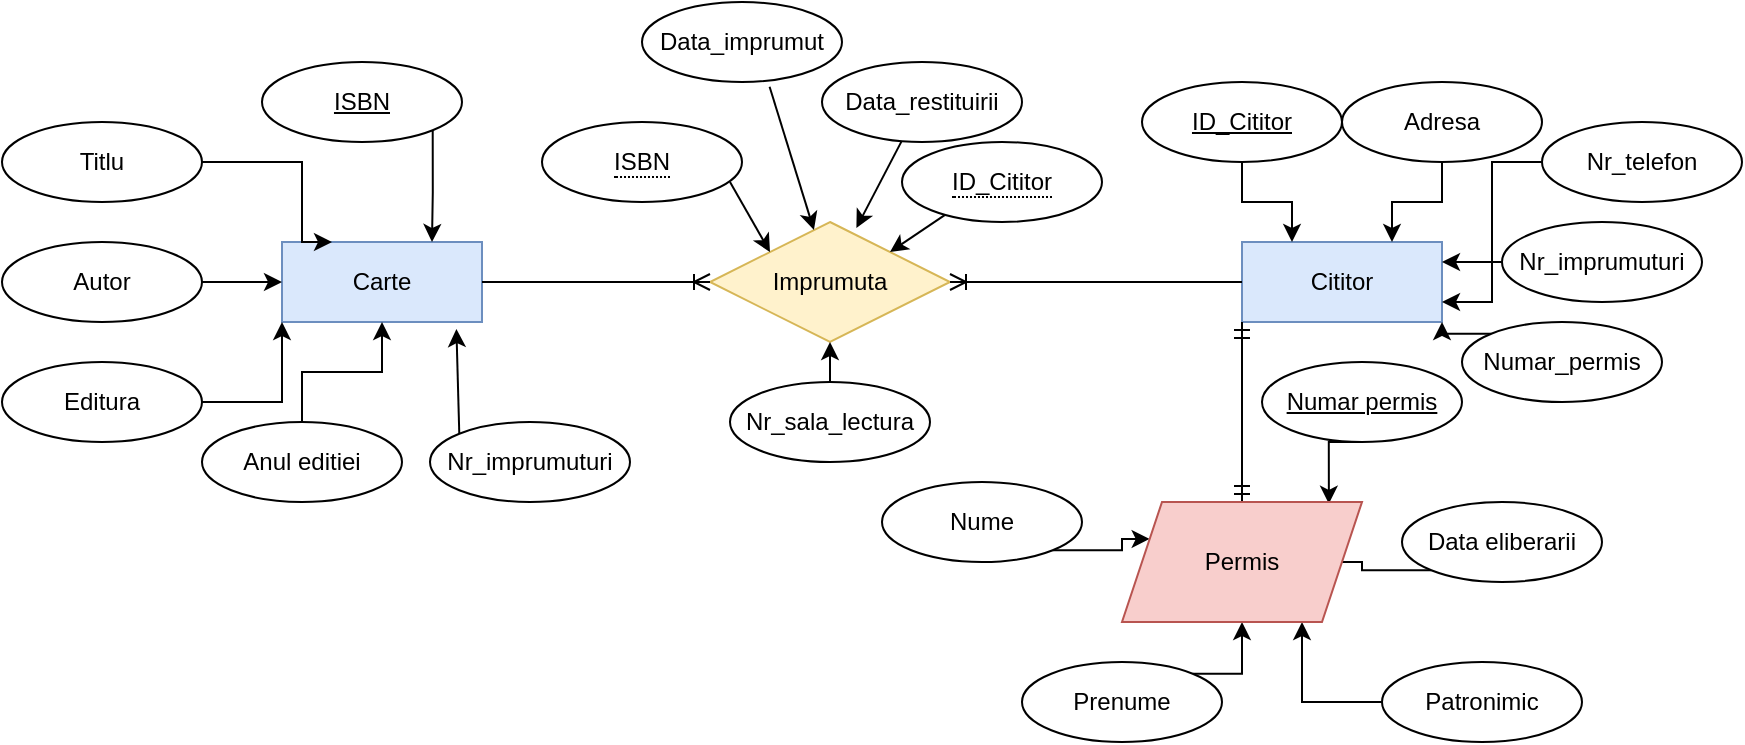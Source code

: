 <mxfile version="14.5.7" type="device"><diagram id="GzVoudzLTFGUCor3DVBX" name="Page-1"><mxGraphModel dx="1221" dy="701" grid="1" gridSize="10" guides="1" tooltips="1" connect="1" arrows="1" fold="1" page="1" pageScale="1" pageWidth="827" pageHeight="1169" math="0" shadow="0"><root><mxCell id="0"/><mxCell id="1" parent="0"/><mxCell id="1ZgwUVBIteg7ktjn-Hnc-1" value="Cititor" style="whiteSpace=wrap;html=1;align=center;fillColor=#dae8fc;strokeColor=#6c8ebf;" parent="1" vertex="1"><mxGeometry x="620" y="120" width="100" height="40" as="geometry"/></mxCell><mxCell id="1ZgwUVBIteg7ktjn-Hnc-2" value="Carte" style="whiteSpace=wrap;html=1;align=center;fillColor=#dae8fc;strokeColor=#6c8ebf;" parent="1" vertex="1"><mxGeometry x="140" y="120" width="100" height="40" as="geometry"/></mxCell><mxCell id="1ZgwUVBIteg7ktjn-Hnc-3" value="Imprumuta" style="shape=rhombus;perimeter=rhombusPerimeter;whiteSpace=wrap;html=1;align=center;fillColor=#fff2cc;strokeColor=#d6b656;" parent="1" vertex="1"><mxGeometry x="354" y="110" width="120" height="60" as="geometry"/></mxCell><mxCell id="1ZgwUVBIteg7ktjn-Hnc-9" style="edgeStyle=orthogonalEdgeStyle;rounded=0;orthogonalLoop=1;jettySize=auto;html=1;exitX=1;exitY=1;exitDx=0;exitDy=0;entryX=0.75;entryY=0;entryDx=0;entryDy=0;" parent="1" source="1ZgwUVBIteg7ktjn-Hnc-4" target="1ZgwUVBIteg7ktjn-Hnc-2" edge="1"><mxGeometry relative="1" as="geometry"/></mxCell><mxCell id="1ZgwUVBIteg7ktjn-Hnc-4" value="ISBN" style="ellipse;whiteSpace=wrap;html=1;align=center;fontStyle=4;" parent="1" vertex="1"><mxGeometry x="130" y="30" width="100" height="40" as="geometry"/></mxCell><mxCell id="1ZgwUVBIteg7ktjn-Hnc-10" style="edgeStyle=orthogonalEdgeStyle;rounded=0;orthogonalLoop=1;jettySize=auto;html=1;entryX=0.25;entryY=0;entryDx=0;entryDy=0;" parent="1" source="1ZgwUVBIteg7ktjn-Hnc-5" target="1ZgwUVBIteg7ktjn-Hnc-2" edge="1"><mxGeometry relative="1" as="geometry"><Array as="points"><mxPoint x="150" y="80"/><mxPoint x="150" y="120"/></Array></mxGeometry></mxCell><mxCell id="1ZgwUVBIteg7ktjn-Hnc-5" value="Titlu" style="ellipse;whiteSpace=wrap;html=1;align=center;" parent="1" vertex="1"><mxGeometry y="60" width="100" height="40" as="geometry"/></mxCell><mxCell id="1ZgwUVBIteg7ktjn-Hnc-12" style="edgeStyle=orthogonalEdgeStyle;rounded=0;orthogonalLoop=1;jettySize=auto;html=1;entryX=0;entryY=0.5;entryDx=0;entryDy=0;" parent="1" source="1ZgwUVBIteg7ktjn-Hnc-6" target="1ZgwUVBIteg7ktjn-Hnc-2" edge="1"><mxGeometry relative="1" as="geometry"/></mxCell><mxCell id="1ZgwUVBIteg7ktjn-Hnc-6" value="Autor" style="ellipse;whiteSpace=wrap;html=1;align=center;" parent="1" vertex="1"><mxGeometry y="120" width="100" height="40" as="geometry"/></mxCell><mxCell id="1ZgwUVBIteg7ktjn-Hnc-13" style="edgeStyle=orthogonalEdgeStyle;rounded=0;orthogonalLoop=1;jettySize=auto;html=1;entryX=0;entryY=1;entryDx=0;entryDy=0;" parent="1" source="1ZgwUVBIteg7ktjn-Hnc-7" target="1ZgwUVBIteg7ktjn-Hnc-2" edge="1"><mxGeometry relative="1" as="geometry"/></mxCell><mxCell id="1ZgwUVBIteg7ktjn-Hnc-7" value="Editura" style="ellipse;whiteSpace=wrap;html=1;align=center;" parent="1" vertex="1"><mxGeometry y="180" width="100" height="40" as="geometry"/></mxCell><mxCell id="1ZgwUVBIteg7ktjn-Hnc-14" style="edgeStyle=orthogonalEdgeStyle;rounded=0;orthogonalLoop=1;jettySize=auto;html=1;" parent="1" source="1ZgwUVBIteg7ktjn-Hnc-8" target="1ZgwUVBIteg7ktjn-Hnc-2" edge="1"><mxGeometry relative="1" as="geometry"/></mxCell><mxCell id="1ZgwUVBIteg7ktjn-Hnc-8" value="Anul editiei" style="ellipse;whiteSpace=wrap;html=1;align=center;" parent="1" vertex="1"><mxGeometry x="100" y="210" width="100" height="40" as="geometry"/></mxCell><mxCell id="vfPSh-VlH9KwtZyqvCOi-4" style="edgeStyle=orthogonalEdgeStyle;rounded=0;orthogonalLoop=1;jettySize=auto;html=1;exitX=1;exitY=1;exitDx=0;exitDy=0;entryX=0;entryY=0.25;entryDx=0;entryDy=0;" parent="1" source="1ZgwUVBIteg7ktjn-Hnc-16" target="vfPSh-VlH9KwtZyqvCOi-1" edge="1"><mxGeometry relative="1" as="geometry"/></mxCell><mxCell id="1ZgwUVBIteg7ktjn-Hnc-16" value="Nume" style="ellipse;whiteSpace=wrap;html=1;align=center;" parent="1" vertex="1"><mxGeometry x="440" y="240" width="100" height="40" as="geometry"/></mxCell><mxCell id="vfPSh-VlH9KwtZyqvCOi-3" style="edgeStyle=orthogonalEdgeStyle;rounded=0;orthogonalLoop=1;jettySize=auto;html=1;exitX=0.5;exitY=1;exitDx=0;exitDy=0;entryX=0.862;entryY=0.015;entryDx=0;entryDy=0;entryPerimeter=0;" parent="1" source="1ZgwUVBIteg7ktjn-Hnc-17" target="vfPSh-VlH9KwtZyqvCOi-1" edge="1"><mxGeometry relative="1" as="geometry"/></mxCell><mxCell id="1ZgwUVBIteg7ktjn-Hnc-17" value="Numar permis" style="ellipse;whiteSpace=wrap;html=1;align=center;fontStyle=4;" parent="1" vertex="1"><mxGeometry x="630" y="180" width="100" height="40" as="geometry"/></mxCell><mxCell id="vfPSh-VlH9KwtZyqvCOi-5" style="edgeStyle=orthogonalEdgeStyle;rounded=0;orthogonalLoop=1;jettySize=auto;html=1;exitX=0;exitY=1;exitDx=0;exitDy=0;" parent="1" source="1ZgwUVBIteg7ktjn-Hnc-18" target="vfPSh-VlH9KwtZyqvCOi-1" edge="1"><mxGeometry relative="1" as="geometry"/></mxCell><mxCell id="1ZgwUVBIteg7ktjn-Hnc-18" value="Data eliberarii" style="ellipse;whiteSpace=wrap;html=1;align=center;" parent="1" vertex="1"><mxGeometry x="700" y="250" width="100" height="40" as="geometry"/></mxCell><mxCell id="1ZgwUVBIteg7ktjn-Hnc-31" style="edgeStyle=orthogonalEdgeStyle;rounded=0;orthogonalLoop=1;jettySize=auto;html=1;entryX=0.25;entryY=0;entryDx=0;entryDy=0;" parent="1" source="1ZgwUVBIteg7ktjn-Hnc-19" target="1ZgwUVBIteg7ktjn-Hnc-1" edge="1"><mxGeometry relative="1" as="geometry"/></mxCell><mxCell id="1ZgwUVBIteg7ktjn-Hnc-19" value="ID_Cititor" style="ellipse;whiteSpace=wrap;html=1;align=center;fontStyle=4;" parent="1" vertex="1"><mxGeometry x="570" y="40" width="100" height="40" as="geometry"/></mxCell><mxCell id="1ZgwUVBIteg7ktjn-Hnc-30" style="edgeStyle=orthogonalEdgeStyle;rounded=0;orthogonalLoop=1;jettySize=auto;html=1;exitX=0.5;exitY=1;exitDx=0;exitDy=0;entryX=0.75;entryY=0;entryDx=0;entryDy=0;" parent="1" source="1ZgwUVBIteg7ktjn-Hnc-20" target="1ZgwUVBIteg7ktjn-Hnc-1" edge="1"><mxGeometry relative="1" as="geometry"/></mxCell><mxCell id="1ZgwUVBIteg7ktjn-Hnc-20" value="Adresa" style="ellipse;whiteSpace=wrap;html=1;align=center;" parent="1" vertex="1"><mxGeometry x="670" y="40" width="100" height="40" as="geometry"/></mxCell><mxCell id="8jtLAFoBBL8_v6bGEJvE-3" style="edgeStyle=orthogonalEdgeStyle;rounded=0;orthogonalLoop=1;jettySize=auto;html=1;exitX=0;exitY=0.5;exitDx=0;exitDy=0;entryX=1;entryY=0.75;entryDx=0;entryDy=0;" edge="1" parent="1" source="1ZgwUVBIteg7ktjn-Hnc-21" target="1ZgwUVBIteg7ktjn-Hnc-1"><mxGeometry relative="1" as="geometry"/></mxCell><mxCell id="1ZgwUVBIteg7ktjn-Hnc-21" value="Nr_telefon" style="ellipse;whiteSpace=wrap;html=1;align=center;" parent="1" vertex="1"><mxGeometry x="770" y="60" width="100" height="40" as="geometry"/></mxCell><mxCell id="vfPSh-VlH9KwtZyqvCOi-6" style="edgeStyle=orthogonalEdgeStyle;rounded=0;orthogonalLoop=1;jettySize=auto;html=1;exitX=0;exitY=0.5;exitDx=0;exitDy=0;entryX=0.75;entryY=1;entryDx=0;entryDy=0;" parent="1" source="1ZgwUVBIteg7ktjn-Hnc-26" target="vfPSh-VlH9KwtZyqvCOi-1" edge="1"><mxGeometry relative="1" as="geometry"/></mxCell><mxCell id="1ZgwUVBIteg7ktjn-Hnc-26" value="Patronimic" style="ellipse;whiteSpace=wrap;html=1;align=center;" parent="1" vertex="1"><mxGeometry x="690" y="330" width="100" height="40" as="geometry"/></mxCell><mxCell id="vfPSh-VlH9KwtZyqvCOi-7" style="edgeStyle=orthogonalEdgeStyle;rounded=0;orthogonalLoop=1;jettySize=auto;html=1;exitX=1;exitY=0;exitDx=0;exitDy=0;entryX=0.5;entryY=1;entryDx=0;entryDy=0;" parent="1" source="1ZgwUVBIteg7ktjn-Hnc-27" target="vfPSh-VlH9KwtZyqvCOi-1" edge="1"><mxGeometry relative="1" as="geometry"/></mxCell><mxCell id="1ZgwUVBIteg7ktjn-Hnc-27" value="Prenume" style="ellipse;whiteSpace=wrap;html=1;align=center;" parent="1" vertex="1"><mxGeometry x="510" y="330" width="100" height="40" as="geometry"/></mxCell><mxCell id="1ZgwUVBIteg7ktjn-Hnc-41" style="edgeStyle=none;rounded=0;orthogonalLoop=1;jettySize=auto;html=1;exitX=0.638;exitY=1.059;exitDx=0;exitDy=0;exitPerimeter=0;" parent="1" source="1ZgwUVBIteg7ktjn-Hnc-32" target="1ZgwUVBIteg7ktjn-Hnc-3" edge="1"><mxGeometry relative="1" as="geometry"><mxPoint x="370" y="50" as="sourcePoint"/></mxGeometry></mxCell><mxCell id="1ZgwUVBIteg7ktjn-Hnc-32" value="Data_imprumut" style="ellipse;whiteSpace=wrap;html=1;align=center;" parent="1" vertex="1"><mxGeometry x="320" width="100" height="40" as="geometry"/></mxCell><mxCell id="1ZgwUVBIteg7ktjn-Hnc-40" style="edgeStyle=none;rounded=0;orthogonalLoop=1;jettySize=auto;html=1;exitX=1;exitY=0.5;exitDx=0;exitDy=0;entryX=0;entryY=0;entryDx=0;entryDy=0;" parent="1" target="1ZgwUVBIteg7ktjn-Hnc-3" edge="1"><mxGeometry relative="1" as="geometry"><mxPoint x="364" y="90" as="sourcePoint"/></mxGeometry></mxCell><mxCell id="1ZgwUVBIteg7ktjn-Hnc-35" style="edgeStyle=orthogonalEdgeStyle;rounded=0;orthogonalLoop=1;jettySize=auto;html=1;exitX=0.5;exitY=1;exitDx=0;exitDy=0;" parent="1" source="1ZgwUVBIteg7ktjn-Hnc-20" target="1ZgwUVBIteg7ktjn-Hnc-20" edge="1"><mxGeometry relative="1" as="geometry"/></mxCell><mxCell id="1ZgwUVBIteg7ktjn-Hnc-42" style="edgeStyle=none;rounded=0;orthogonalLoop=1;jettySize=auto;html=1;exitX=0;exitY=1;exitDx=0;exitDy=0;entryX=1;entryY=0;entryDx=0;entryDy=0;" parent="1" target="1ZgwUVBIteg7ktjn-Hnc-3" edge="1"><mxGeometry relative="1" as="geometry"><mxPoint x="474.854" y="104.226" as="sourcePoint"/></mxGeometry></mxCell><mxCell id="8jtLAFoBBL8_v6bGEJvE-1" style="edgeStyle=orthogonalEdgeStyle;rounded=0;orthogonalLoop=1;jettySize=auto;html=1;exitX=0;exitY=0;exitDx=0;exitDy=0;entryX=1;entryY=1;entryDx=0;entryDy=0;" edge="1" parent="1" source="1ZgwUVBIteg7ktjn-Hnc-37" target="1ZgwUVBIteg7ktjn-Hnc-1"><mxGeometry relative="1" as="geometry"/></mxCell><mxCell id="1ZgwUVBIteg7ktjn-Hnc-37" value="Numar_permis" style="ellipse;whiteSpace=wrap;html=1;align=center;" parent="1" vertex="1"><mxGeometry x="730" y="160" width="100" height="40" as="geometry"/></mxCell><mxCell id="1ZgwUVBIteg7ktjn-Hnc-39" value="" style="fontSize=12;html=1;endArrow=ERmandOne;startArrow=ERmandOne;entryX=0.5;entryY=0;entryDx=0;entryDy=0;exitX=0;exitY=1;exitDx=0;exitDy=0;" parent="1" source="1ZgwUVBIteg7ktjn-Hnc-1" target="vfPSh-VlH9KwtZyqvCOi-1" edge="1"><mxGeometry width="100" height="100" relative="1" as="geometry"><mxPoint x="460" y="290" as="sourcePoint"/><mxPoint x="863.8" y="140.0" as="targetPoint"/></mxGeometry></mxCell><mxCell id="1ZgwUVBIteg7ktjn-Hnc-43" value="" style="edgeStyle=entityRelationEdgeStyle;fontSize=12;html=1;endArrow=ERoneToMany;entryX=1;entryY=0.5;entryDx=0;entryDy=0;exitX=0;exitY=0.5;exitDx=0;exitDy=0;" parent="1" source="1ZgwUVBIteg7ktjn-Hnc-1" target="1ZgwUVBIteg7ktjn-Hnc-3" edge="1"><mxGeometry width="100" height="100" relative="1" as="geometry"><mxPoint x="460" y="290" as="sourcePoint"/><mxPoint x="560" y="190" as="targetPoint"/></mxGeometry></mxCell><mxCell id="1ZgwUVBIteg7ktjn-Hnc-44" value="" style="edgeStyle=entityRelationEdgeStyle;fontSize=12;html=1;endArrow=ERoneToMany;exitX=1;exitY=0.5;exitDx=0;exitDy=0;entryX=0;entryY=0.5;entryDx=0;entryDy=0;" parent="1" source="1ZgwUVBIteg7ktjn-Hnc-2" target="1ZgwUVBIteg7ktjn-Hnc-3" edge="1"><mxGeometry width="100" height="100" relative="1" as="geometry"><mxPoint x="460" y="290" as="sourcePoint"/><mxPoint x="560" y="190" as="targetPoint"/></mxGeometry></mxCell><mxCell id="1ZgwUVBIteg7ktjn-Hnc-46" value="&lt;span style=&quot;border-bottom: 1px dotted&quot;&gt;ID_Cititor&lt;/span&gt;" style="ellipse;whiteSpace=wrap;html=1;align=center;" parent="1" vertex="1"><mxGeometry x="450" y="70" width="100" height="40" as="geometry"/></mxCell><mxCell id="1ZgwUVBIteg7ktjn-Hnc-47" value="&lt;span style=&quot;border-bottom: 1px dotted&quot;&gt;ISBN&lt;/span&gt;" style="ellipse;whiteSpace=wrap;html=1;align=center;" parent="1" vertex="1"><mxGeometry x="270" y="60" width="100" height="40" as="geometry"/></mxCell><mxCell id="1ZgwUVBIteg7ktjn-Hnc-49" style="edgeStyle=none;rounded=0;orthogonalLoop=1;jettySize=auto;html=1;entryX=0.61;entryY=0.049;entryDx=0;entryDy=0;entryPerimeter=0;" parent="1" source="1ZgwUVBIteg7ktjn-Hnc-48" target="1ZgwUVBIteg7ktjn-Hnc-3" edge="1"><mxGeometry relative="1" as="geometry"/></mxCell><mxCell id="1ZgwUVBIteg7ktjn-Hnc-48" value="Data_restituirii" style="ellipse;whiteSpace=wrap;html=1;align=center;" parent="1" vertex="1"><mxGeometry x="410" y="30" width="100" height="40" as="geometry"/></mxCell><mxCell id="8jtLAFoBBL8_v6bGEJvE-2" style="edgeStyle=orthogonalEdgeStyle;rounded=0;orthogonalLoop=1;jettySize=auto;html=1;exitX=0;exitY=0.5;exitDx=0;exitDy=0;entryX=1;entryY=0.25;entryDx=0;entryDy=0;" edge="1" parent="1" source="1ZgwUVBIteg7ktjn-Hnc-50" target="1ZgwUVBIteg7ktjn-Hnc-1"><mxGeometry relative="1" as="geometry"/></mxCell><mxCell id="1ZgwUVBIteg7ktjn-Hnc-50" value="Nr_imprumuturi" style="ellipse;whiteSpace=wrap;html=1;align=center;" parent="1" vertex="1"><mxGeometry x="750" y="110" width="100" height="40" as="geometry"/></mxCell><mxCell id="1ZgwUVBIteg7ktjn-Hnc-53" style="edgeStyle=none;rounded=0;orthogonalLoop=1;jettySize=auto;html=1;exitX=0;exitY=0;exitDx=0;exitDy=0;entryX=0.872;entryY=1.088;entryDx=0;entryDy=0;entryPerimeter=0;" parent="1" source="1ZgwUVBIteg7ktjn-Hnc-52" target="1ZgwUVBIteg7ktjn-Hnc-2" edge="1"><mxGeometry relative="1" as="geometry"/></mxCell><mxCell id="1ZgwUVBIteg7ktjn-Hnc-52" value="Nr_imprumuturi" style="ellipse;whiteSpace=wrap;html=1;align=center;" parent="1" vertex="1"><mxGeometry x="214" y="210" width="100" height="40" as="geometry"/></mxCell><mxCell id="1ZgwUVBIteg7ktjn-Hnc-55" style="edgeStyle=none;rounded=0;orthogonalLoop=1;jettySize=auto;html=1;exitX=0.5;exitY=0;exitDx=0;exitDy=0;entryX=0.5;entryY=1;entryDx=0;entryDy=0;" parent="1" source="1ZgwUVBIteg7ktjn-Hnc-54" target="1ZgwUVBIteg7ktjn-Hnc-3" edge="1"><mxGeometry relative="1" as="geometry"/></mxCell><mxCell id="1ZgwUVBIteg7ktjn-Hnc-54" value="Nr_sala_lectura" style="ellipse;whiteSpace=wrap;html=1;align=center;" parent="1" vertex="1"><mxGeometry x="364" y="190" width="100" height="40" as="geometry"/></mxCell><mxCell id="vfPSh-VlH9KwtZyqvCOi-1" value="Permis" style="shape=parallelogram;perimeter=parallelogramPerimeter;whiteSpace=wrap;html=1;fixedSize=1;fillColor=#f8cecc;strokeColor=#b85450;" parent="1" vertex="1"><mxGeometry x="560" y="250" width="120" height="60" as="geometry"/></mxCell></root></mxGraphModel></diagram></mxfile>